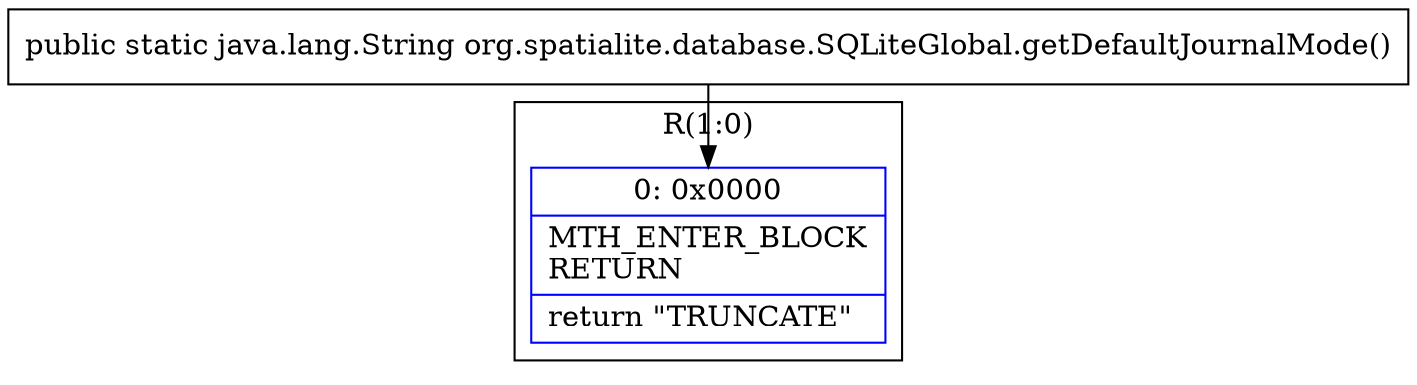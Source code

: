 digraph "CFG fororg.spatialite.database.SQLiteGlobal.getDefaultJournalMode()Ljava\/lang\/String;" {
subgraph cluster_Region_1198011871 {
label = "R(1:0)";
node [shape=record,color=blue];
Node_0 [shape=record,label="{0\:\ 0x0000|MTH_ENTER_BLOCK\lRETURN\l|return \"TRUNCATE\"\l}"];
}
MethodNode[shape=record,label="{public static java.lang.String org.spatialite.database.SQLiteGlobal.getDefaultJournalMode() }"];
MethodNode -> Node_0;
}

